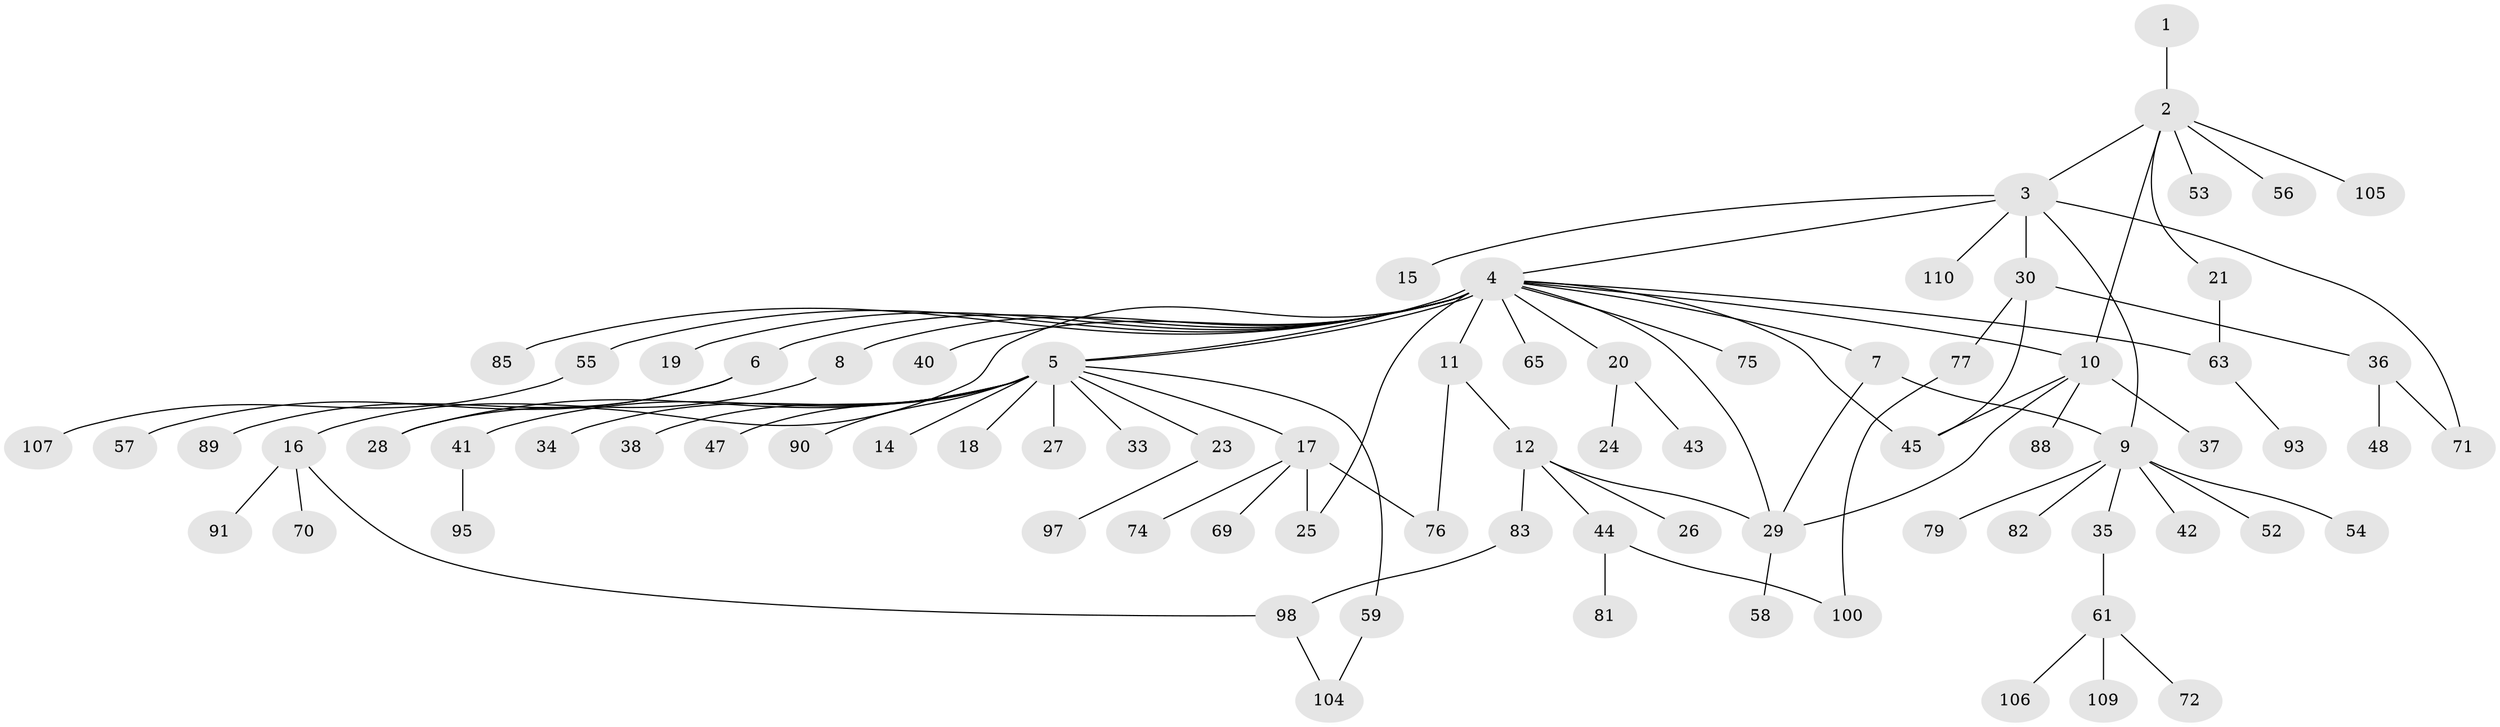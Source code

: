 // original degree distribution, {1: 0.5272727272727272, 7: 0.01818181818181818, 21: 0.00909090909090909, 16: 0.00909090909090909, 2: 0.23636363636363636, 4: 0.06363636363636363, 6: 0.01818181818181818, 5: 0.05454545454545454, 3: 0.06363636363636363}
// Generated by graph-tools (version 1.1) at 2025/11/02/27/25 16:11:13]
// undirected, 81 vertices, 96 edges
graph export_dot {
graph [start="1"]
  node [color=gray90,style=filled];
  1;
  2 [super="+31"];
  3 [super="+99"];
  4 [super="+60"];
  5 [super="+32"];
  6 [super="+22"];
  7 [super="+102"];
  8;
  9 [super="+13"];
  10 [super="+64"];
  11;
  12 [super="+46"];
  14;
  15;
  16 [super="+62"];
  17 [super="+39"];
  18;
  19 [super="+50"];
  20 [super="+84"];
  21;
  23 [super="+49"];
  24;
  25;
  26;
  27 [super="+94"];
  28 [super="+73"];
  29;
  30 [super="+67"];
  33;
  34;
  35 [super="+101"];
  36 [super="+66"];
  37 [super="+78"];
  38;
  40;
  41;
  42;
  43 [super="+103"];
  44 [super="+92"];
  45 [super="+51"];
  47;
  48;
  52;
  53;
  54;
  55 [super="+68"];
  56;
  57 [super="+80"];
  58;
  59;
  61 [super="+87"];
  63 [super="+86"];
  65;
  69;
  70;
  71;
  72;
  74;
  75;
  76;
  77;
  79 [super="+108"];
  81;
  82 [super="+96"];
  83;
  85;
  88;
  89;
  90;
  91;
  93;
  95;
  97;
  98;
  100;
  104;
  105;
  106;
  107;
  109;
  110;
  1 -- 2;
  2 -- 3;
  2 -- 10;
  2 -- 21;
  2 -- 56;
  2 -- 105;
  2 -- 53;
  3 -- 4;
  3 -- 15;
  3 -- 30;
  3 -- 71;
  3 -- 110;
  3 -- 9;
  4 -- 5;
  4 -- 5;
  4 -- 6;
  4 -- 7;
  4 -- 8;
  4 -- 10;
  4 -- 11;
  4 -- 19;
  4 -- 20 [weight=2];
  4 -- 25;
  4 -- 28;
  4 -- 29;
  4 -- 40;
  4 -- 55;
  4 -- 63;
  4 -- 65;
  4 -- 75;
  4 -- 85;
  4 -- 45;
  5 -- 14;
  5 -- 17;
  5 -- 18;
  5 -- 23;
  5 -- 27;
  5 -- 33;
  5 -- 34;
  5 -- 38;
  5 -- 41;
  5 -- 47;
  5 -- 59;
  5 -- 90;
  5 -- 28;
  6 -- 89;
  6 -- 57;
  7 -- 9;
  7 -- 29;
  8 -- 16;
  9 -- 35;
  9 -- 42;
  9 -- 79;
  9 -- 82;
  9 -- 52;
  9 -- 54;
  10 -- 37;
  10 -- 45;
  10 -- 88;
  10 -- 29;
  11 -- 12;
  11 -- 76;
  12 -- 26;
  12 -- 29;
  12 -- 44;
  12 -- 83;
  16 -- 70;
  16 -- 91;
  16 -- 98;
  17 -- 25;
  17 -- 69;
  17 -- 76;
  17 -- 74;
  20 -- 24;
  20 -- 43;
  21 -- 63;
  23 -- 97;
  29 -- 58;
  30 -- 36;
  30 -- 45;
  30 -- 77;
  35 -- 61;
  36 -- 48;
  36 -- 71;
  41 -- 95;
  44 -- 81;
  44 -- 100;
  55 -- 107;
  59 -- 104;
  61 -- 72;
  61 -- 106;
  61 -- 109;
  63 -- 93;
  77 -- 100;
  83 -- 98;
  98 -- 104;
}
